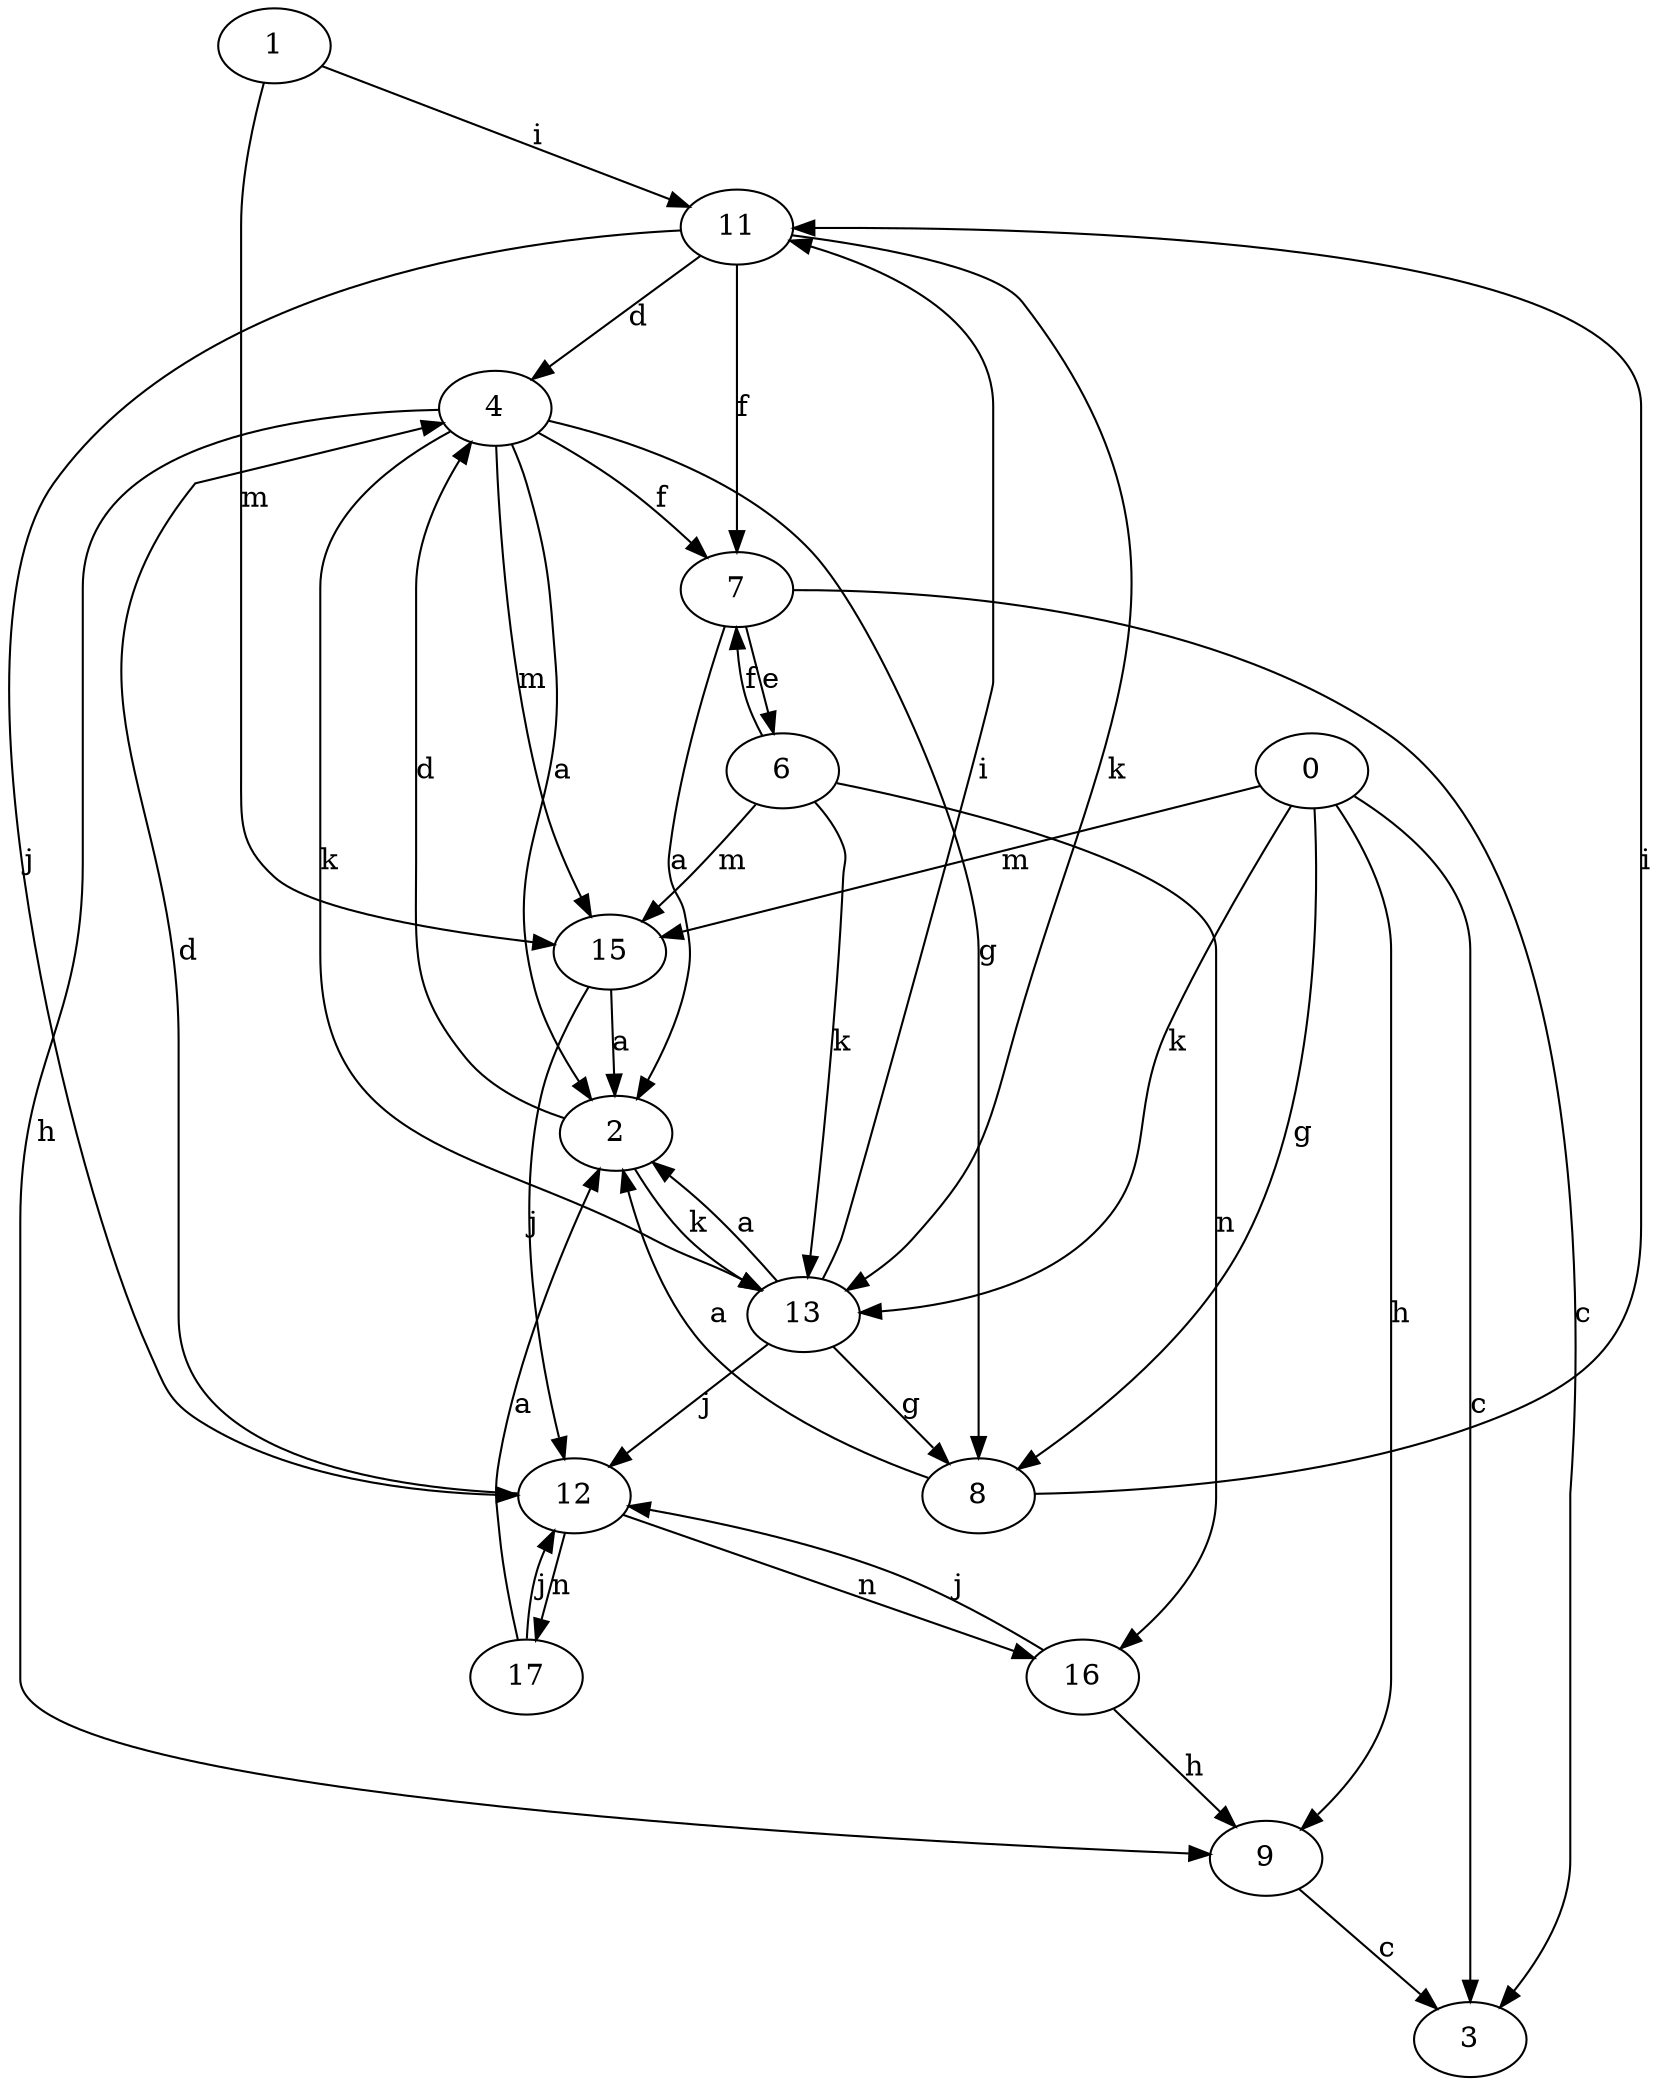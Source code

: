 strict digraph  {
1;
2;
3;
4;
6;
7;
8;
9;
0;
11;
12;
13;
15;
16;
17;
1 -> 11  [label=i];
1 -> 15  [label=m];
2 -> 4  [label=d];
2 -> 13  [label=k];
4 -> 2  [label=a];
4 -> 7  [label=f];
4 -> 8  [label=g];
4 -> 9  [label=h];
4 -> 13  [label=k];
4 -> 15  [label=m];
6 -> 7  [label=f];
6 -> 13  [label=k];
6 -> 15  [label=m];
6 -> 16  [label=n];
7 -> 2  [label=a];
7 -> 3  [label=c];
7 -> 6  [label=e];
8 -> 2  [label=a];
8 -> 11  [label=i];
9 -> 3  [label=c];
0 -> 3  [label=c];
0 -> 8  [label=g];
0 -> 9  [label=h];
0 -> 13  [label=k];
0 -> 15  [label=m];
11 -> 4  [label=d];
11 -> 7  [label=f];
11 -> 12  [label=j];
11 -> 13  [label=k];
12 -> 4  [label=d];
12 -> 16  [label=n];
12 -> 17  [label=n];
13 -> 2  [label=a];
13 -> 8  [label=g];
13 -> 11  [label=i];
13 -> 12  [label=j];
15 -> 2  [label=a];
15 -> 12  [label=j];
16 -> 9  [label=h];
16 -> 12  [label=j];
17 -> 2  [label=a];
17 -> 12  [label=j];
}
